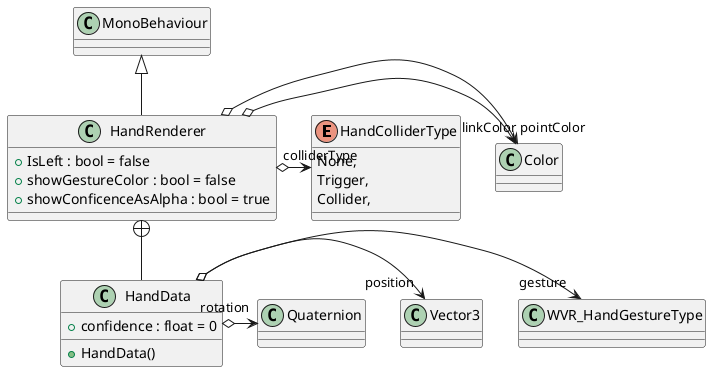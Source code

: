 @startuml
enum HandColliderType {
    None,
    Trigger,
    Collider,
}
class HandRenderer {
    + IsLeft : bool = false
    + showGestureColor : bool = false
    + showConficenceAsAlpha : bool = true
}
class HandData {
    + confidence : float = 0
    + HandData()
}
MonoBehaviour <|-- HandRenderer
HandRenderer o-> "pointColor" Color
HandRenderer o-> "linkColor" Color
HandRenderer o-> "colliderType" HandColliderType
HandRenderer +-- HandData
HandData o-> "gesture" WVR_HandGestureType
HandData o-> "position" Vector3
HandData o-> "rotation" Quaternion
@enduml
